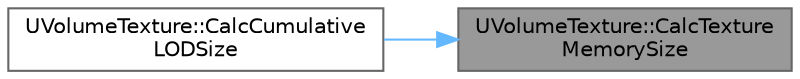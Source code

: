 digraph "UVolumeTexture::CalcTextureMemorySize"
{
 // INTERACTIVE_SVG=YES
 // LATEX_PDF_SIZE
  bgcolor="transparent";
  edge [fontname=Helvetica,fontsize=10,labelfontname=Helvetica,labelfontsize=10];
  node [fontname=Helvetica,fontsize=10,shape=box,height=0.2,width=0.4];
  rankdir="RL";
  Node1 [id="Node000001",label="UVolumeTexture::CalcTexture\lMemorySize",height=0.2,width=0.4,color="gray40", fillcolor="grey60", style="filled", fontcolor="black",tooltip="Calculates the size of this texture in bytes if it had MipCount miplevels streamed in."];
  Node1 -> Node2 [id="edge1_Node000001_Node000002",dir="back",color="steelblue1",style="solid",tooltip=" "];
  Node2 [id="Node000002",label="UVolumeTexture::CalcCumulative\lLODSize",height=0.2,width=0.4,color="grey40", fillcolor="white", style="filled",URL="$d6/db1/classUVolumeTexture.html#a625a7468563d4dcbc31c3d6ea97a6255",tooltip=" "];
}

